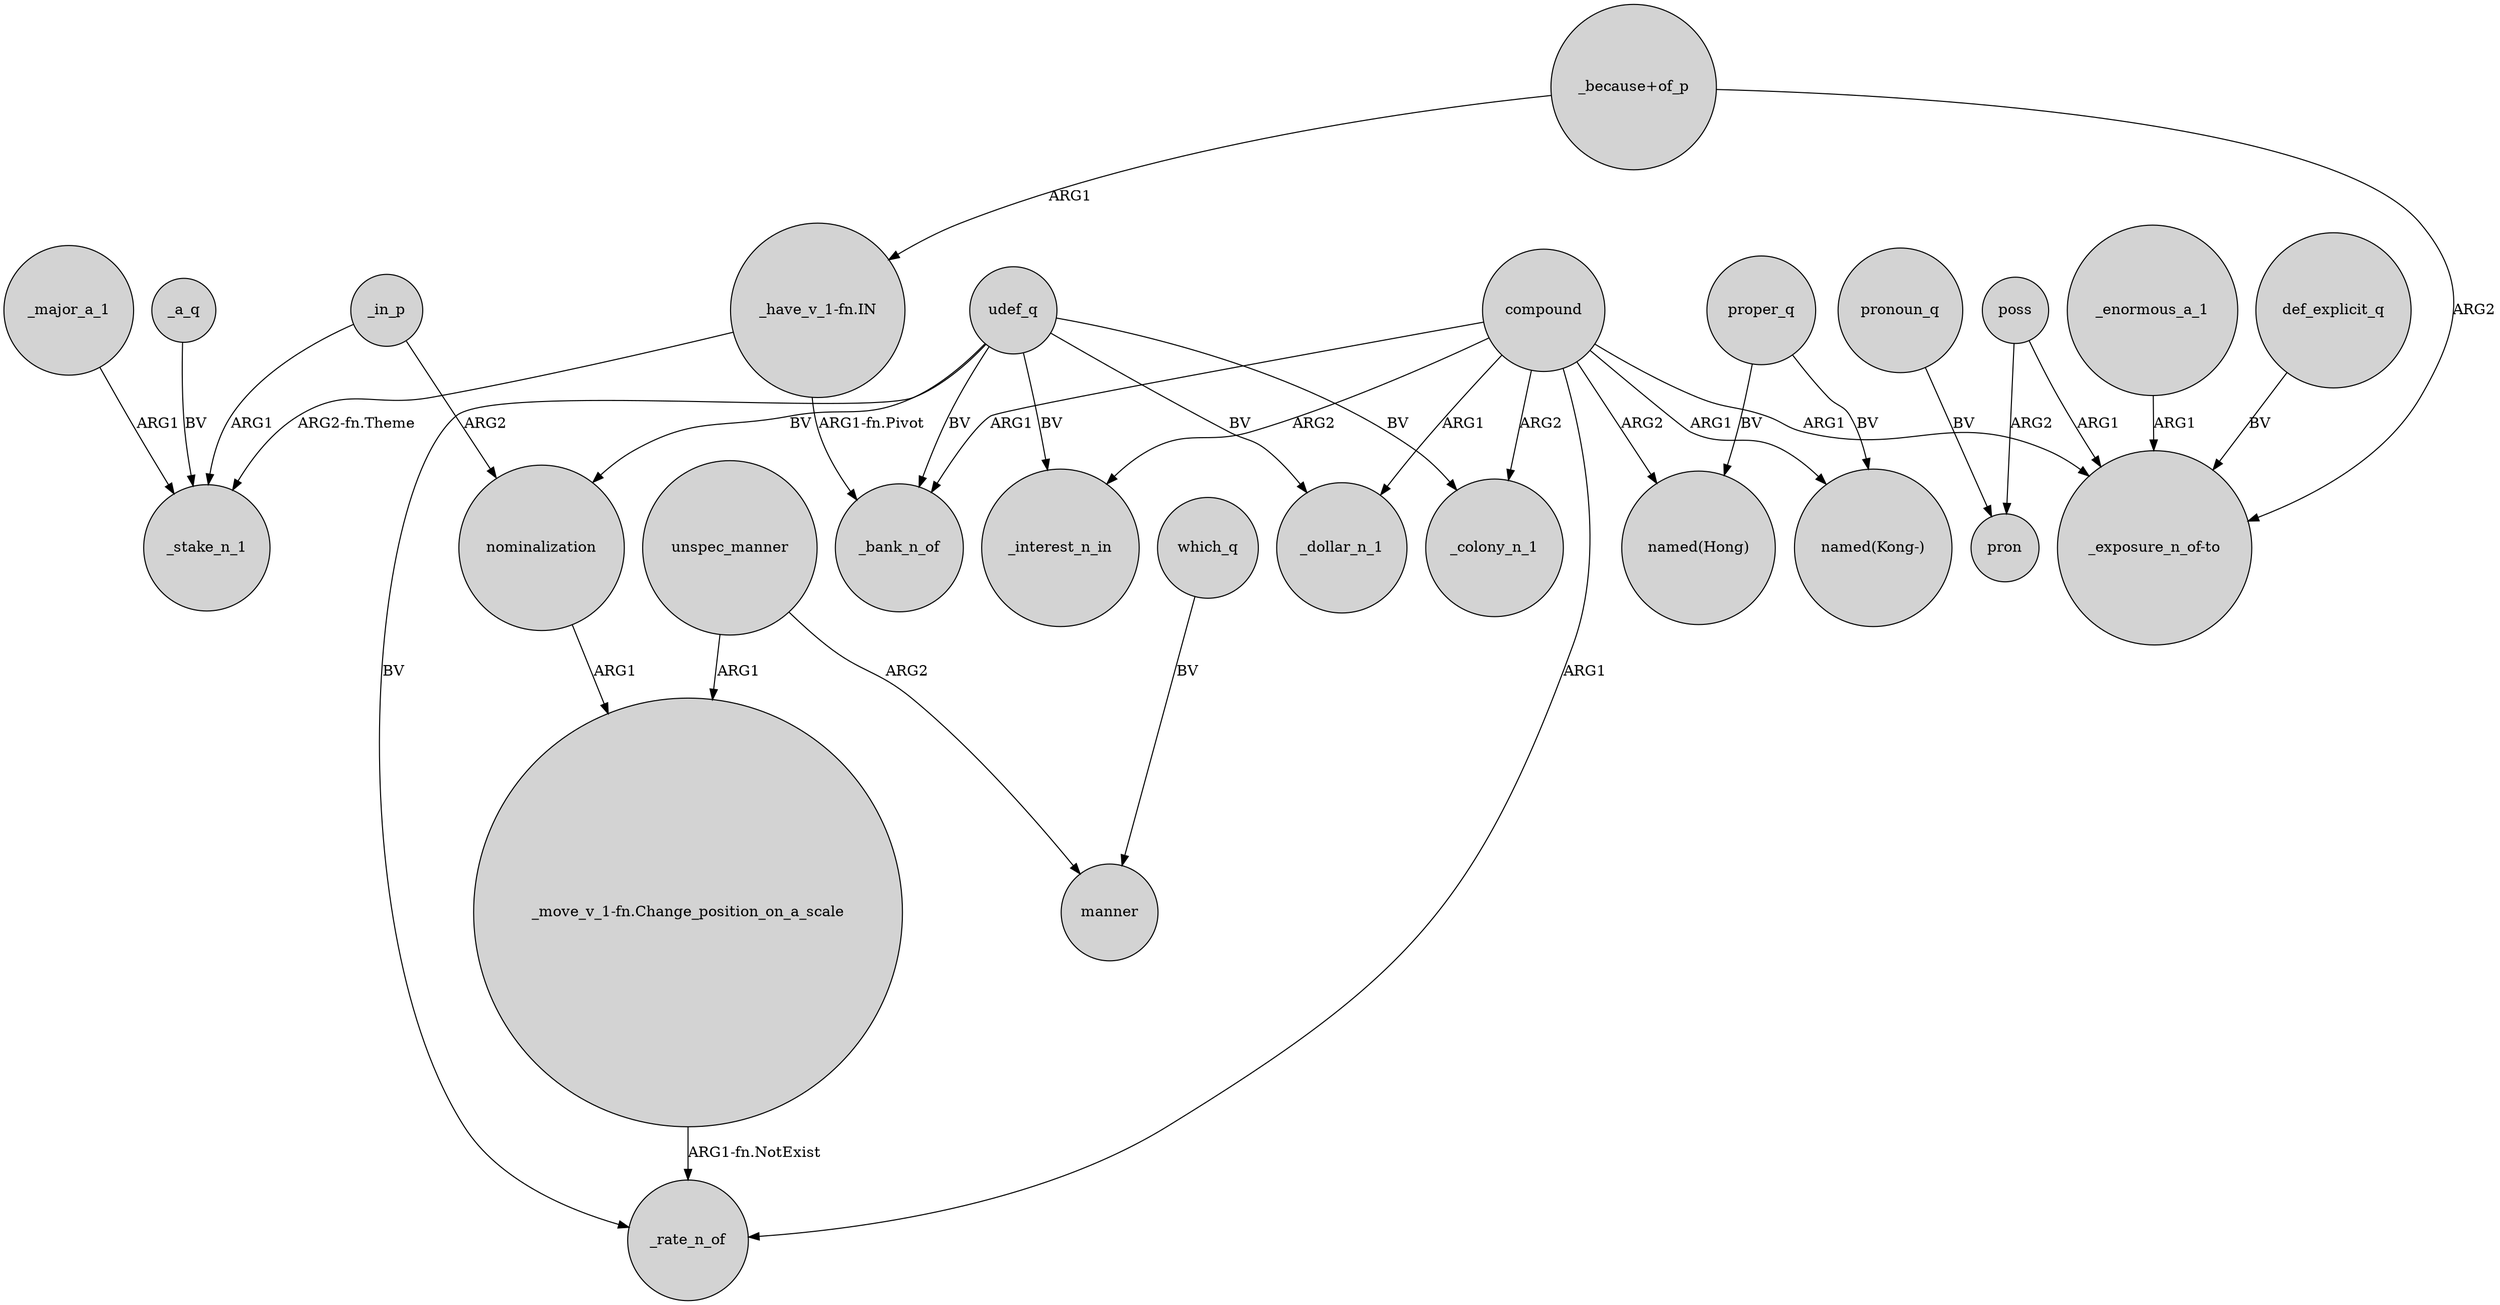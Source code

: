 digraph {
	node [shape=circle style=filled]
	udef_q -> _colony_n_1 [label=BV]
	_a_q -> _stake_n_1 [label=BV]
	"_move_v_1-fn.Change_position_on_a_scale" -> _rate_n_of [label="ARG1-fn.NotExist"]
	poss -> pron [label=ARG2]
	nominalization -> "_move_v_1-fn.Change_position_on_a_scale" [label=ARG1]
	proper_q -> "named(Kong-)" [label=BV]
	compound -> _bank_n_of [label=ARG1]
	compound -> _rate_n_of [label=ARG1]
	compound -> "named(Hong)" [label=ARG2]
	udef_q -> _rate_n_of [label=BV]
	udef_q -> _interest_n_in [label=BV]
	which_q -> manner [label=BV]
	compound -> _interest_n_in [label=ARG2]
	poss -> "_exposure_n_of-to" [label=ARG1]
	proper_q -> "named(Hong)" [label=BV]
	compound -> _dollar_n_1 [label=ARG1]
	unspec_manner -> "_move_v_1-fn.Change_position_on_a_scale" [label=ARG1]
	_in_p -> _stake_n_1 [label=ARG1]
	"_have_v_1-fn.IN" -> _bank_n_of [label="ARG1-fn.Pivot"]
	pronoun_q -> pron [label=BV]
	_enormous_a_1 -> "_exposure_n_of-to" [label=ARG1]
	def_explicit_q -> "_exposure_n_of-to" [label=BV]
	compound -> _colony_n_1 [label=ARG2]
	compound -> "_exposure_n_of-to" [label=ARG1]
	_major_a_1 -> _stake_n_1 [label=ARG1]
	compound -> "named(Kong-)" [label=ARG1]
	udef_q -> nominalization [label=BV]
	"_have_v_1-fn.IN" -> _stake_n_1 [label="ARG2-fn.Theme"]
	udef_q -> _dollar_n_1 [label=BV]
	_in_p -> nominalization [label=ARG2]
	"_because+of_p" -> "_have_v_1-fn.IN" [label=ARG1]
	unspec_manner -> manner [label=ARG2]
	"_because+of_p" -> "_exposure_n_of-to" [label=ARG2]
	udef_q -> _bank_n_of [label=BV]
}

